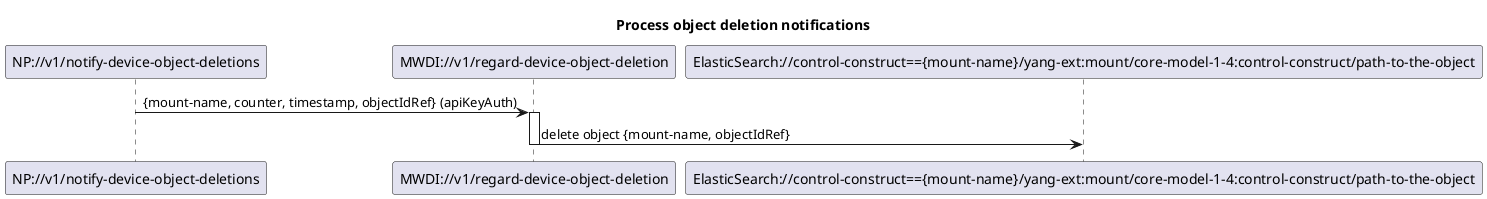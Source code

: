 @startuml 026_NotificationBasedObjectDeletion
skinparam responseMessageBelowArrow true

title Process object deletion notifications

participant "NP://v1/notify-device-object-deletions" as subscription
participant "MWDI://v1/regard-device-object-deletion" as regardObjectDeletion
participant "ElasticSearch://control-construct=={mount-name}/yang-ext:mount/core-model-1-4:control-construct/path-to-the-object" as es

subscription -> regardObjectDeletion: {mount-name, counter, timestamp, objectIdRef} (apiKeyAuth)
activate regardObjectDeletion

regardObjectDeletion -> es: delete object {mount-name, objectIdRef}
deactivate regardObjectDeletion

@enduml